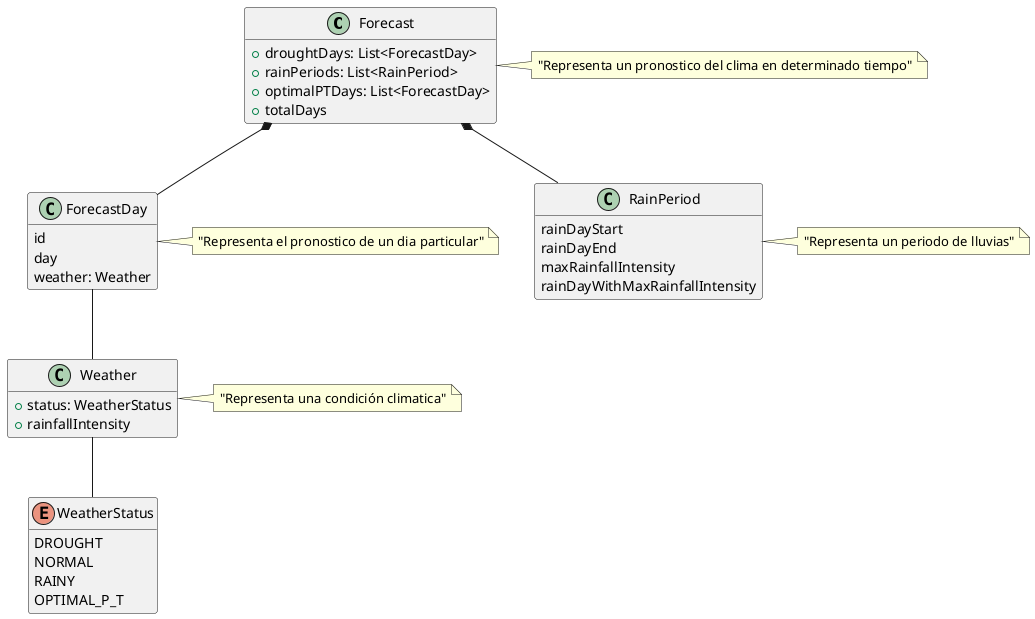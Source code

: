 @startuml

class Forecast {
  + droughtDays: List<ForecastDay>
  + rainPeriods: List<RainPeriod>
  + optimalPTDays: List<ForecastDay>
  + totalDays
}

note right of Forecast : "Representa un pronostico del clima en determinado tiempo"

class ForecastDay {
  id
  day
  weather: Weather
}

note right of ForecastDay : "Representa el pronostico de un dia particular"

class RainPeriod {
  rainDayStart
  rainDayEnd
  maxRainfallIntensity
  rainDayWithMaxRainfallIntensity
}

note right of RainPeriod : "Representa un periodo de lluvias"

class Weather {
  + status: WeatherStatus
  + rainfallIntensity
}

note right of Weather : "Representa una condición climatica"

enum WeatherStatus {
    DROUGHT
    NORMAL
    RAINY
    OPTIMAL_P_T
}

Forecast *-- ForecastDay
Forecast *-- RainPeriod
ForecastDay -- Weather
Weather -- WeatherStatus

hide methods
@enduml